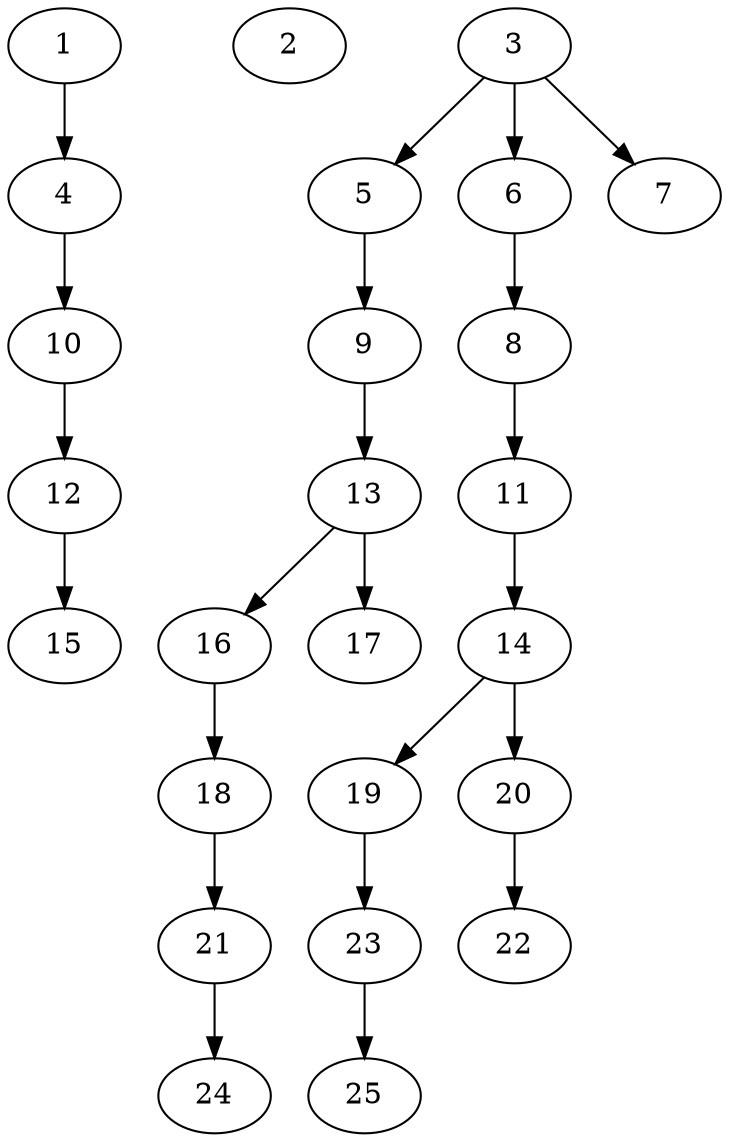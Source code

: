 // DAG automatically generated by daggen at Fri Aug  4 16:35:14 2017
// ./daggen --dot -n 25 --fat 0.5 --regular 0.8 --density 0.2 --jump 1 
digraph G {
  1 [size="841231", alpha="0.18"]
  1 -> 4 [size ="839"]
  2 [size="318730", alpha="0.18"]
  3 [size="30787", alpha="0.02"]
  3 -> 5 [size ="839"]
  3 -> 6 [size ="839"]
  3 -> 7 [size ="839"]
  4 [size="6638", alpha="0.07"]
  4 -> 10 [size ="537"]
  5 [size="16287", alpha="0.17"]
  5 -> 9 [size ="302"]
  6 [size="6927", alpha="0.13"]
  6 -> 8 [size ="210"]
  7 [size="82073", alpha="0.13"]
  8 [size="368293", alpha="0.07"]
  8 -> 11 [size ="411"]
  9 [size="368293", alpha="0.10"]
  9 -> 13 [size ="411"]
  10 [size="1534", alpha="0.11"]
  10 -> 12 [size ="75"]
  11 [size="723737", alpha="0.05"]
  11 -> 14 [size ="679"]
  12 [size="2029", alpha="0.10"]
  12 -> 15 [size ="34"]
  13 [size="315164", alpha="0.03"]
  13 -> 16 [size ="679"]
  13 -> 17 [size ="679"]
  14 [size="680374", alpha="0.06"]
  14 -> 19 [size ="679"]
  14 -> 20 [size ="679"]
  15 [size="1073742", alpha="0.13"]
  16 [size="28991", alpha="0.17"]
  16 -> 18 [size ="75"]
  17 [size="782758", alpha="0.06"]
  18 [size="250191", alpha="0.11"]
  18 -> 21 [size ="210"]
  19 [size="3451", alpha="0.16"]
  19 -> 23 [size ="75"]
  20 [size="1073742", alpha="0.18"]
  20 -> 22 [size ="839"]
  21 [size="5385", alpha="0.11"]
  21 -> 24 [size ="134"]
  22 [size="98230", alpha="0.04"]
  23 [size="549756", alpha="0.10"]
  23 -> 25 [size ="537"]
  24 [size="324752", alpha="0.04"]
  25 [size="968608", alpha="0.15"]
}
